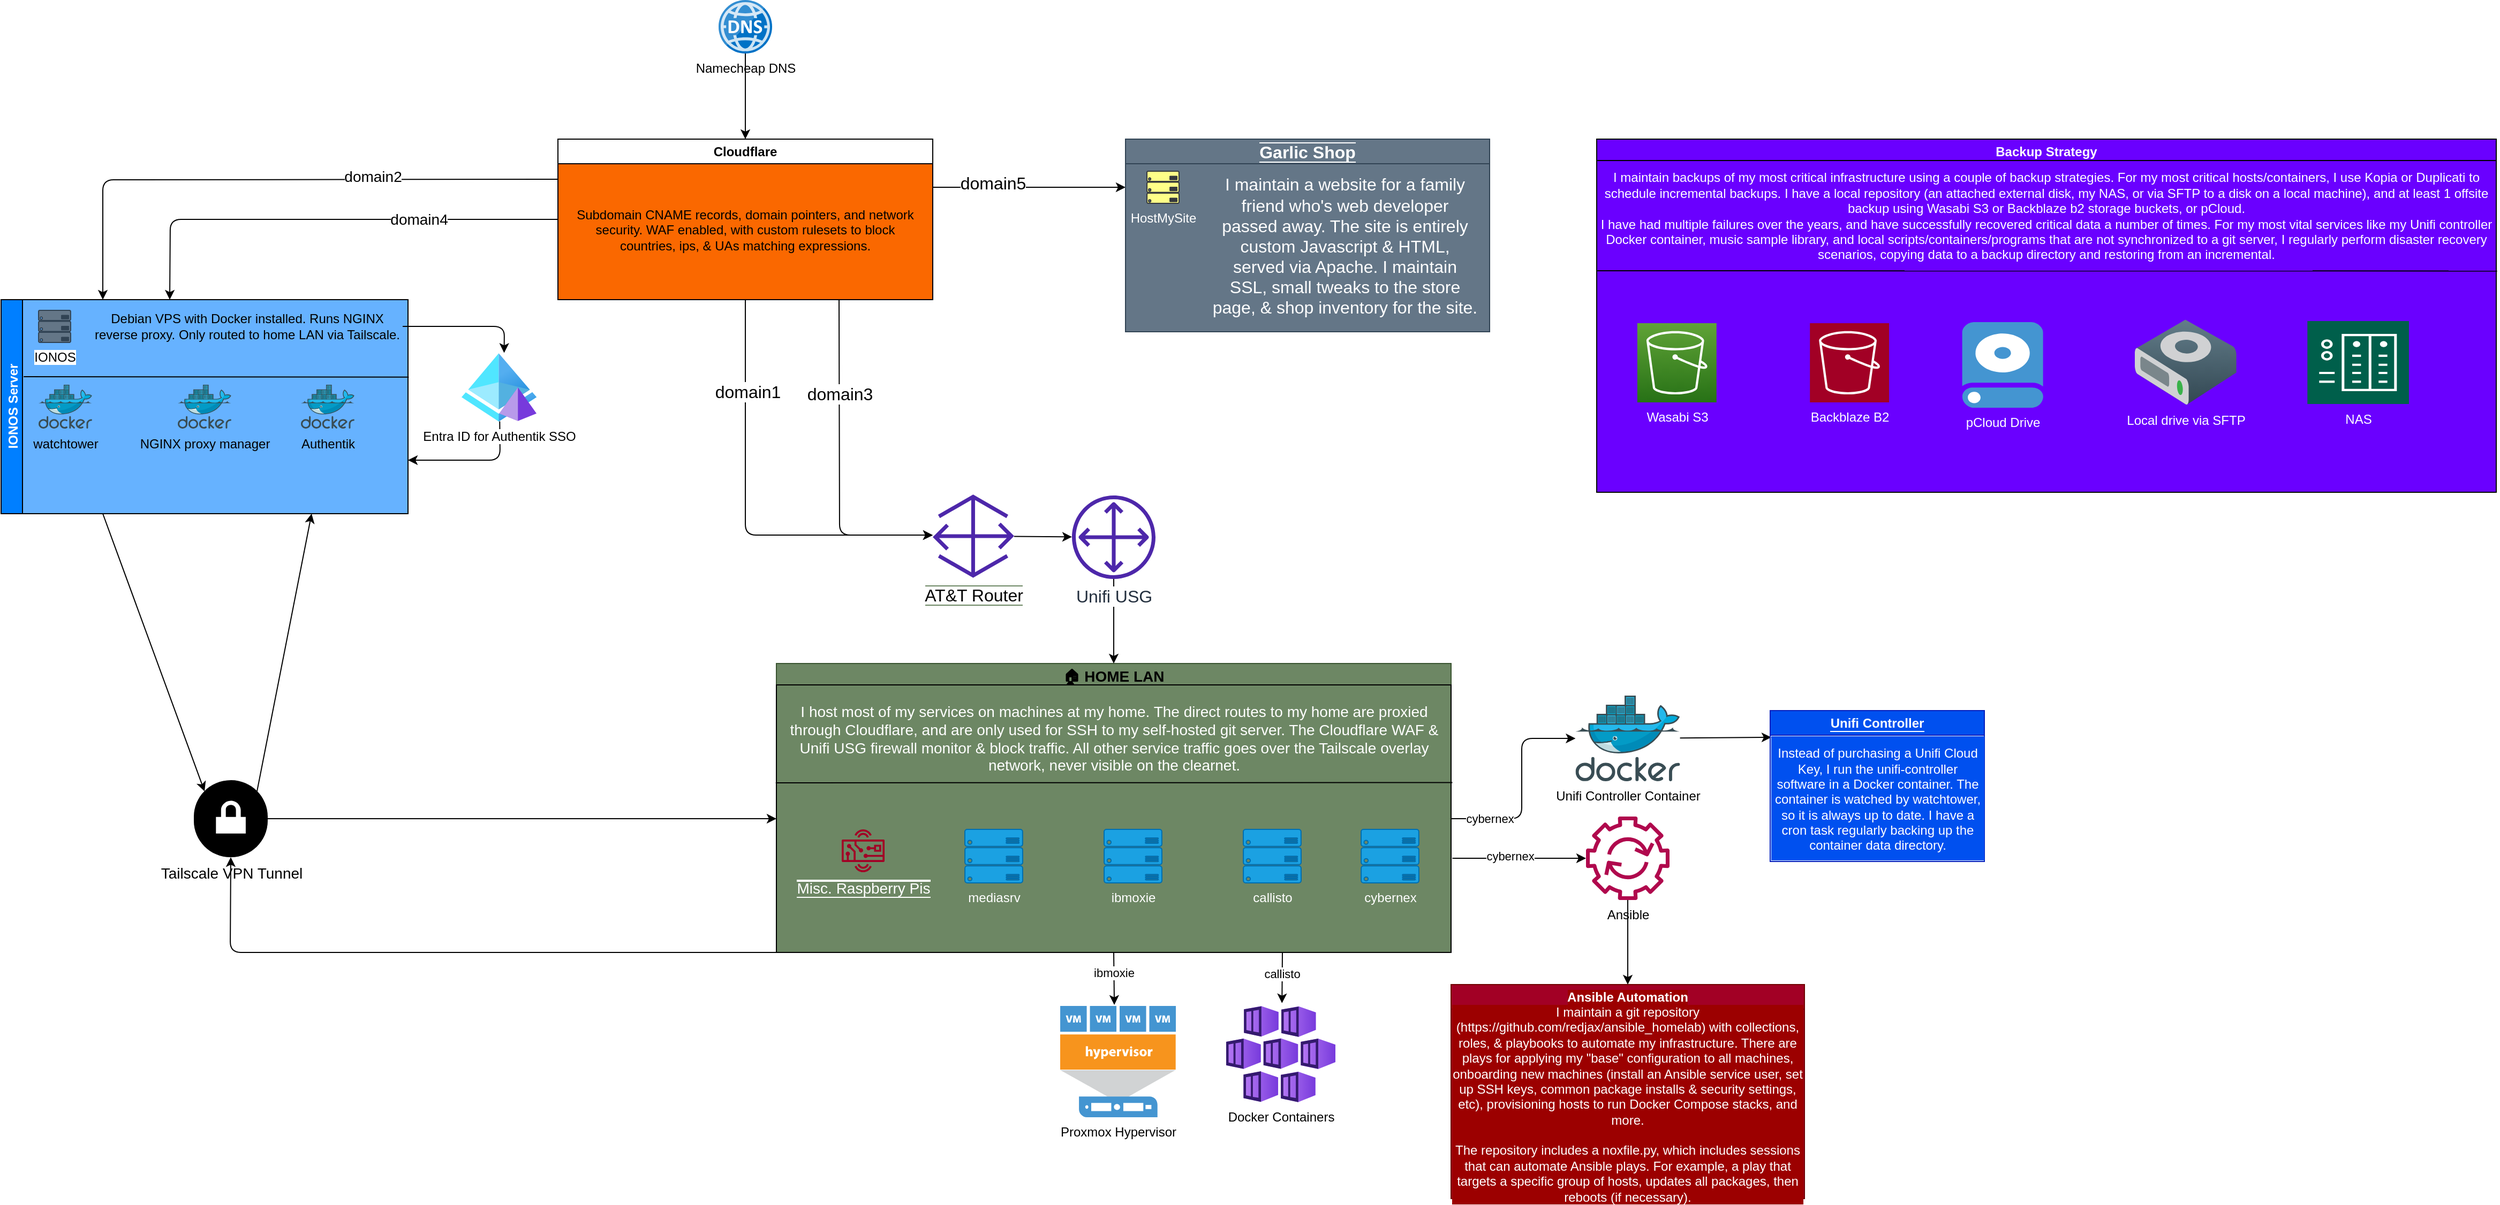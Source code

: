 <mxfile>
    <diagram name="Page-1" id="qrALxvsxDObh7wOZHiiR">
        <mxGraphModel dx="1981" dy="866" grid="1" gridSize="10" guides="1" tooltips="1" connect="1" arrows="1" fold="1" page="1" pageScale="1" pageWidth="850" pageHeight="1100" background="#FFFFFF" math="0" shadow="0">
            <root>
                <mxCell id="0"/>
                <mxCell id="1" parent="0"/>
                <mxCell id="63" value="&lt;font style=&quot;background-color: rgb(255, 255, 255);&quot; color=&quot;#000000&quot;&gt;Namecheap DNS&lt;/font&gt;" style="image;sketch=0;aspect=fixed;html=1;points=[];align=center;fontSize=12;image=img/lib/mscae/DNS.svg;" parent="1" vertex="1">
                    <mxGeometry x="400" y="10" width="50" height="50" as="geometry"/>
                </mxCell>
                <mxCell id="qu0P8Vnk07hLF424o6CE-2" value="cloudflare" parent="0"/>
                <mxCell id="55" value="" style="rounded=0;whiteSpace=wrap;html=1;labelBackgroundColor=none;fontColor=#000000;fillColor=#fa6800;strokeColor=#C73500;" parent="qu0P8Vnk07hLF424o6CE-2" vertex="1">
                    <mxGeometry x="250" y="140" width="350" height="150" as="geometry"/>
                </mxCell>
                <mxCell id="56" style="edgeStyle=none;html=1;exitX=0;exitY=0.25;exitDx=0;exitDy=0;entryX=0.25;entryY=0;entryDx=0;entryDy=0;strokeColor=#000000;fontColor=#000000;" parent="qu0P8Vnk07hLF424o6CE-2" source="61" edge="1">
                    <mxGeometry relative="1" as="geometry">
                        <mxPoint x="-175" y="290" as="targetPoint"/>
                        <Array as="points">
                            <mxPoint x="-175" y="178"/>
                        </Array>
                    </mxGeometry>
                </mxCell>
                <mxCell id="57" value="&lt;font style=&quot;font-size: 14px; background-color: rgb(255, 255, 255);&quot;&gt;domain2&lt;/font&gt;" style="edgeLabel;html=1;align=center;verticalAlign=middle;resizable=0;points=[];fontColor=#000000;" parent="56" vertex="1" connectable="0">
                    <mxGeometry x="-0.356" y="-3" relative="1" as="geometry">
                        <mxPoint as="offset"/>
                    </mxGeometry>
                </mxCell>
                <mxCell id="58" style="edgeStyle=none;html=1;exitX=0;exitY=0.5;exitDx=0;exitDy=0;entryX=0.25;entryY=0;entryDx=0;entryDy=0;strokeColor=#000000;fontSize=14;fontColor=#000000;" parent="qu0P8Vnk07hLF424o6CE-2" source="61" edge="1">
                    <mxGeometry relative="1" as="geometry">
                        <mxPoint x="-112.5" y="290" as="targetPoint"/>
                        <Array as="points">
                            <mxPoint x="-112" y="215"/>
                        </Array>
                    </mxGeometry>
                </mxCell>
                <mxCell id="59" value="&lt;span style=&quot;background-color: rgb(255, 255, 255);&quot;&gt;domain4&lt;/span&gt;" style="edgeLabel;html=1;align=center;verticalAlign=middle;resizable=0;points=[];fontSize=14;fontColor=#000000;" parent="58" vertex="1" connectable="0">
                    <mxGeometry x="-0.406" relative="1" as="geometry">
                        <mxPoint as="offset"/>
                    </mxGeometry>
                </mxCell>
                <mxCell id="60" style="edgeStyle=none;html=1;entryX=0.5;entryY=0;entryDx=0;entryDy=0;strokeColor=#000000;" parent="qu0P8Vnk07hLF424o6CE-2" target="61" edge="1">
                    <mxGeometry relative="1" as="geometry">
                        <mxPoint x="425" y="60" as="sourcePoint"/>
                    </mxGeometry>
                </mxCell>
                <mxCell id="61" value="Cloudflare" style="swimlane;whiteSpace=wrap;html=1;" parent="qu0P8Vnk07hLF424o6CE-2" vertex="1">
                    <mxGeometry x="250" y="140" width="350" height="150" as="geometry"/>
                </mxCell>
                <mxCell id="62" value="&lt;span style=&quot;&quot;&gt;&lt;font color=&quot;#000000&quot;&gt;Subdomain CNAME records, domain pointers, and network security. WAF enabled, with custom rulesets to block countries, ips, &amp;amp; UAs matching expressions.&lt;/font&gt;&lt;/span&gt;" style="text;html=1;align=center;verticalAlign=middle;whiteSpace=wrap;rounded=0;" parent="61" vertex="1">
                    <mxGeometry x="10" y="30" width="330" height="110" as="geometry"/>
                </mxCell>
                <mxCell id="78" style="edgeStyle=none;html=1;entryX=0;entryY=0.25;entryDx=0;entryDy=0;strokeColor=#000000;fontSize=16;fontColor=#FFFFFF;" parent="qu0P8Vnk07hLF424o6CE-2" edge="1">
                    <mxGeometry relative="1" as="geometry">
                        <mxPoint x="600" y="185" as="sourcePoint"/>
                        <mxPoint x="780" y="185" as="targetPoint"/>
                    </mxGeometry>
                </mxCell>
                <mxCell id="79" value="&lt;font style=&quot;background-color: rgb(255, 255, 255);&quot; color=&quot;#000000&quot;&gt;domain5&lt;/font&gt;" style="edgeLabel;html=1;align=center;verticalAlign=middle;resizable=0;points=[];fontSize=16;fontColor=#FFFFFF;" parent="78" vertex="1" connectable="0">
                    <mxGeometry x="-0.378" y="4" relative="1" as="geometry">
                        <mxPoint as="offset"/>
                    </mxGeometry>
                </mxCell>
                <mxCell id="70" value="garlicshop" parent="0"/>
                <mxCell id="71" value="" style="group" parent="70" vertex="1" connectable="0">
                    <mxGeometry x="780" y="140" width="340" height="180" as="geometry"/>
                </mxCell>
                <mxCell id="72" value="" style="rounded=0;whiteSpace=wrap;html=1;labelBackgroundColor=#647687;fontSize=16;fontColor=#FFFFFF;fillColor=#647687;" parent="71" vertex="1">
                    <mxGeometry y="20" width="340" height="160" as="geometry"/>
                </mxCell>
                <mxCell id="73" value="&lt;font color=&quot;#ffffff&quot; style=&quot;background-color: rgb(100, 118, 135);&quot;&gt;HostMySite&lt;/font&gt;" style="verticalLabelPosition=bottom;html=1;verticalAlign=top;align=center;shape=mxgraph.azure.server_rack;labelBackgroundColor=#FFFFFF;fillColor=#ffff88;strokeColor=#36393d;" parent="71" vertex="1">
                    <mxGeometry x="20" y="30" width="30" height="30" as="geometry"/>
                </mxCell>
                <mxCell id="74" value="&lt;span style=&quot;background-color: rgb(100, 118, 135);&quot;&gt;Garlic Shop&lt;br&gt;&lt;/span&gt;" style="swimlane;whiteSpace=wrap;html=1;rounded=0;labelBackgroundColor=#FFFFFF;fontSize=16;fontColor=#ffffff;fillColor=#647687;strokeColor=#314354;" parent="71" vertex="1">
                    <mxGeometry width="340" height="180" as="geometry"/>
                </mxCell>
                <mxCell id="75" value="I maintain a website for a family friend who's web developer passed away. The site is entirely custom Javascript &amp;amp; HTML, served via Apache. I maintain SSL, small tweaks to the store page, &amp;amp; shop inventory for the site." style="text;html=1;strokeColor=none;fillColor=none;align=center;verticalAlign=middle;whiteSpace=wrap;rounded=0;labelBackgroundColor=#647687;fontSize=16;fontColor=#FFFFFF;" parent="74" vertex="1">
                    <mxGeometry x="80" y="20" width="250" height="160" as="geometry"/>
                </mxCell>
                <mxCell id="80" value="cloud" parent="0"/>
                <mxCell id="81" value="&lt;font color=&quot;#ffffff&quot;&gt;IONOS Server&lt;/font&gt;" style="swimlane;horizontal=0;whiteSpace=wrap;html=1;labelBackgroundColor=none;fillColor=#007FFF;" parent="80" vertex="1">
                    <mxGeometry x="-270" y="290" width="380" height="200" as="geometry"/>
                </mxCell>
                <mxCell id="82" value="" style="rounded=0;whiteSpace=wrap;html=1;labelBackgroundColor=none;fontColor=#FFFFFF;fillColor=#66B2FF;" parent="81" vertex="1">
                    <mxGeometry x="20" width="360" height="200" as="geometry"/>
                </mxCell>
                <mxCell id="83" value="Debian VPS with Docker installed. Runs NGINX reverse proxy. Only routed to home LAN via Tailscale." style="text;html=1;strokeColor=none;fillColor=none;align=center;verticalAlign=middle;whiteSpace=wrap;rounded=0;labelBackgroundColor=none;fontColor=#000000;" parent="81" vertex="1">
                    <mxGeometry x="85" width="290" height="50" as="geometry"/>
                </mxCell>
                <mxCell id="84" value="&lt;font color=&quot;#000000&quot;&gt;IONOS&lt;/font&gt;" style="verticalLabelPosition=bottom;html=1;verticalAlign=top;align=center;shape=mxgraph.azure.server_rack;labelBackgroundColor=#FFFFFF;fillColor=#647687;fontColor=#ffffff;strokeColor=#314354;" parent="81" vertex="1">
                    <mxGeometry x="35" y="10" width="30" height="30" as="geometry"/>
                </mxCell>
                <mxCell id="85" value="" style="endArrow=none;html=1;strokeColor=#000000;fontColor=#000000;exitX=0.003;exitY=0.36;exitDx=0;exitDy=0;exitPerimeter=0;entryX=1.002;entryY=0.362;entryDx=0;entryDy=0;entryPerimeter=0;" parent="81" source="82" target="82" edge="1">
                    <mxGeometry width="50" height="50" relative="1" as="geometry">
                        <mxPoint x="430" y="40" as="sourcePoint"/>
                        <mxPoint x="330" y="70" as="targetPoint"/>
                    </mxGeometry>
                </mxCell>
                <mxCell id="86" value="watchtower" style="sketch=0;aspect=fixed;html=1;points=[];align=center;image;fontSize=12;image=img/lib/mscae/Docker.svg;rounded=0;labelBackgroundColor=none;fontColor=#000000;fillColor=#66B2FF;" parent="81" vertex="1">
                    <mxGeometry x="35" y="79.5" width="50" height="41" as="geometry"/>
                </mxCell>
                <mxCell id="87" value="NGINX proxy manager" style="sketch=0;aspect=fixed;html=1;points=[];align=center;image;fontSize=12;image=img/lib/mscae/Docker.svg;rounded=0;labelBackgroundColor=none;fontColor=#000000;fillColor=#66B2FF;" parent="81" vertex="1">
                    <mxGeometry x="165" y="79.5" width="50" height="41" as="geometry"/>
                </mxCell>
                <mxCell id="88" value="Authentik" style="sketch=0;aspect=fixed;html=1;points=[];align=center;image;fontSize=12;image=img/lib/mscae/Docker.svg;rounded=0;labelBackgroundColor=none;fontColor=#000000;fillColor=#66B2FF;" parent="81" vertex="1">
                    <mxGeometry x="280" y="79.5" width="50" height="41" as="geometry"/>
                </mxCell>
                <mxCell id="117" style="edgeStyle=none;html=1;entryX=1;entryY=0.75;entryDx=0;entryDy=0;strokeColor=#000000;fontSize=14;fontColor=#000000;exitX=0.509;exitY=0.996;exitDx=0;exitDy=0;exitPerimeter=0;" parent="80" source="118" edge="1">
                    <mxGeometry relative="1" as="geometry">
                        <mxPoint x="110" y="440" as="targetPoint"/>
                        <Array as="points">
                            <mxPoint x="196" y="440"/>
                        </Array>
                    </mxGeometry>
                </mxCell>
                <mxCell id="118" value="Entra ID for Authentik SSO" style="aspect=fixed;html=1;points=[];align=center;image;fontSize=12;image=img/lib/azure2/identity/Azure_AD_Domain_Services.svg;rounded=0;labelBackgroundColor=#FFFFFF;fontColor=#000000;fillColor=#6D8764;" parent="80" vertex="1">
                    <mxGeometry x="160" y="340" width="70" height="64" as="geometry"/>
                </mxCell>
                <mxCell id="119" style="edgeStyle=none;html=1;exitX=1;exitY=0.5;exitDx=0;exitDy=0;entryX=0.568;entryY=-0.004;entryDx=0;entryDy=0;entryPerimeter=0;strokeColor=#000000;fontSize=14;fontColor=#000000;" parent="80" target="118" edge="1">
                    <mxGeometry relative="1" as="geometry">
                        <mxPoint x="105" y="315" as="sourcePoint"/>
                        <Array as="points">
                            <mxPoint x="200" y="315"/>
                        </Array>
                    </mxGeometry>
                </mxCell>
                <mxCell id="89" value="LAN" parent="0"/>
                <mxCell id="130" style="edgeStyle=none;html=1;exitX=0.75;exitY=1;exitDx=0;exitDy=0;entryX=0.511;entryY=-0.029;entryDx=0;entryDy=0;entryPerimeter=0;strokeColor=#000000;fontColor=#000000;" edge="1" parent="89" source="90" target="129">
                    <mxGeometry relative="1" as="geometry"/>
                </mxCell>
                <mxCell id="131" value="&lt;span style=&quot;background-color: rgb(255, 255, 255);&quot;&gt;callisto&lt;/span&gt;" style="edgeLabel;html=1;align=center;verticalAlign=middle;resizable=0;points=[];fontColor=#000000;" vertex="1" connectable="0" parent="130">
                    <mxGeometry x="-0.534" y="-2" relative="1" as="geometry">
                        <mxPoint x="1" y="9" as="offset"/>
                    </mxGeometry>
                </mxCell>
                <mxCell id="90" value="&lt;font style=&quot;background-color: rgb(109, 135, 100);&quot; color=&quot;#000000&quot;&gt;🏠 HOME LAN&lt;/font&gt;" style="swimlane;whiteSpace=wrap;html=1;rounded=0;labelBackgroundColor=#FFFFFF;fontSize=14;fontColor=#ffffff;fillColor=#6D8764;strokeColor=#3A5431;startSize=23;" parent="89" vertex="1">
                    <mxGeometry x="454" y="630" width="630" height="270" as="geometry"/>
                </mxCell>
                <mxCell id="91" value="" style="rounded=0;whiteSpace=wrap;html=1;labelBackgroundColor=#6D8764;fontSize=14;fontColor=#000000;fillColor=#6D8764;" parent="90" vertex="1">
                    <mxGeometry y="20" width="630" height="250" as="geometry"/>
                </mxCell>
                <mxCell id="92" value="&lt;span style=&quot;background-color: rgb(109, 135, 100);&quot;&gt;&lt;font style=&quot;font-size: 14px;&quot;&gt;Misc. Raspberry Pis&lt;/font&gt;&lt;/span&gt;" style="sketch=0;outlineConnect=0;fillColor=#a20025;strokeColor=#6F0000;dashed=0;verticalLabelPosition=bottom;verticalAlign=top;align=center;html=1;fontSize=12;fontStyle=0;aspect=fixed;pointerEvents=1;shape=mxgraph.aws4.hardware_board;rounded=0;labelBackgroundColor=#FFFFFF;fontColor=#ffffff;" parent="90" vertex="1">
                    <mxGeometry x="61" y="155" width="40" height="40" as="geometry"/>
                </mxCell>
                <mxCell id="93" value="I host most of my services on machines at my home. The direct routes to my home are proxied through Cloudflare, and are only used for SSH to my self-hosted git server. The Cloudflare WAF &amp;amp; Unifi USG firewall monitor &amp;amp; block traffic. All other service traffic goes over the Tailscale overlay network, never visible on the clearnet." style="text;html=1;strokeColor=none;fillColor=none;align=center;verticalAlign=middle;whiteSpace=wrap;rounded=0;labelBackgroundColor=#6D8764;fontSize=14;fontColor=#FFFFFF;" parent="90" vertex="1">
                    <mxGeometry x="11" y="30" width="609" height="80" as="geometry"/>
                </mxCell>
                <mxCell id="94" value="" style="endArrow=none;html=1;strokeColor=#000000;fontSize=14;fontColor=#FFFFFF;exitX=-0.001;exitY=0.366;exitDx=0;exitDy=0;entryX=1.002;entryY=0.365;entryDx=0;entryDy=0;exitPerimeter=0;entryPerimeter=0;" parent="90" source="91" target="91" edge="1">
                    <mxGeometry width="50" height="50" relative="1" as="geometry">
                        <mxPoint x="141" y="40" as="sourcePoint"/>
                        <mxPoint x="499" y="123" as="targetPoint"/>
                    </mxGeometry>
                </mxCell>
                <mxCell id="95" value="&lt;font style=&quot;background-color: rgb(109, 135, 100);&quot;&gt;mediasrv&lt;/font&gt;" style="verticalLabelPosition=bottom;html=1;verticalAlign=top;align=center;shape=mxgraph.azure.server_rack;labelBackgroundColor=#FFFFFF;fillColor=#1ba1e2;fontColor=#ffffff;strokeColor=#006EAF;" parent="90" vertex="1">
                    <mxGeometry x="176" y="155" width="54" height="50" as="geometry"/>
                </mxCell>
                <mxCell id="96" value="&lt;font style=&quot;background-color: rgb(109, 135, 100);&quot;&gt;ibmoxie&lt;/font&gt;" style="verticalLabelPosition=bottom;html=1;verticalAlign=top;align=center;shape=mxgraph.azure.server_rack;labelBackgroundColor=#FFFFFF;fillColor=#1ba1e2;fontColor=#ffffff;strokeColor=#006EAF;" parent="90" vertex="1">
                    <mxGeometry x="306" y="155" width="54" height="50" as="geometry"/>
                </mxCell>
                <mxCell id="97" value="&lt;font style=&quot;background-color: rgb(109, 135, 100);&quot;&gt;callisto&lt;/font&gt;" style="verticalLabelPosition=bottom;html=1;verticalAlign=top;align=center;shape=mxgraph.azure.server_rack;labelBackgroundColor=#FFFFFF;fillColor=#1ba1e2;fontColor=#ffffff;strokeColor=#006EAF;" parent="90" vertex="1">
                    <mxGeometry x="436" y="155" width="54" height="50" as="geometry"/>
                </mxCell>
                <mxCell id="98" value="&lt;font style=&quot;background-color: rgb(109, 135, 100);&quot;&gt;cybernex&lt;/font&gt;" style="verticalLabelPosition=bottom;html=1;verticalAlign=top;align=center;shape=mxgraph.azure.server_rack;labelBackgroundColor=#FFFFFF;fillColor=#1ba1e2;fontColor=#ffffff;strokeColor=#006EAF;" parent="90" vertex="1">
                    <mxGeometry x="546" y="155" width="54" height="50" as="geometry"/>
                </mxCell>
                <mxCell id="99" style="edgeStyle=none;html=1;strokeColor=#000000;fontSize=16;fontColor=#000000;" parent="89" source="100" target="102" edge="1">
                    <mxGeometry relative="1" as="geometry"/>
                </mxCell>
                <mxCell id="100" value="&lt;font style=&quot;background-color: rgb(255, 255, 255); font-size: 16px;&quot; color=&quot;#000000&quot;&gt;AT&amp;amp;T Router&lt;/font&gt;" style="sketch=0;outlineConnect=0;fontColor=#232F3E;gradientColor=none;fillColor=#4D27AA;strokeColor=none;dashed=0;verticalLabelPosition=bottom;verticalAlign=top;align=center;html=1;fontSize=12;fontStyle=0;aspect=fixed;pointerEvents=1;shape=mxgraph.aws4.gateway;rounded=0;labelBackgroundColor=#6D8764;" parent="89" vertex="1">
                    <mxGeometry x="600" y="472" width="76" height="78" as="geometry"/>
                </mxCell>
                <mxCell id="101" style="edgeStyle=none;html=1;entryX=0.5;entryY=0;entryDx=0;entryDy=0;strokeColor=#000000;fontSize=16;fontColor=#000000;" parent="89" source="102" target="90" edge="1">
                    <mxGeometry relative="1" as="geometry"/>
                </mxCell>
                <mxCell id="102" value="&lt;font style=&quot;font-size: 16px;&quot;&gt;Unifi USG&lt;/font&gt;" style="sketch=0;outlineConnect=0;fontColor=#232F3E;gradientColor=none;fillColor=#4D27AA;strokeColor=none;dashed=0;verticalLabelPosition=bottom;verticalAlign=top;align=center;html=1;fontSize=12;fontStyle=0;aspect=fixed;pointerEvents=1;shape=mxgraph.aws4.customer_gateway;rounded=0;labelBackgroundColor=#FFFFFF;" parent="89" vertex="1">
                    <mxGeometry x="730" y="473" width="78" height="78" as="geometry"/>
                </mxCell>
                <mxCell id="126" value="&lt;font style=&quot;background-color: rgb(255, 255, 255);&quot; color=&quot;#000000&quot;&gt;Proxmox Hypervisor&lt;/font&gt;" style="pointerEvents=1;shadow=0;dashed=0;html=1;strokeColor=none;fillColor=#4495D1;labelPosition=center;verticalLabelPosition=bottom;verticalAlign=top;align=center;outlineConnect=0;shape=mxgraph.veeam.virtual_host;" vertex="1" parent="89">
                    <mxGeometry x="719" y="950" width="108" height="104" as="geometry"/>
                </mxCell>
                <mxCell id="127" style="edgeStyle=none;html=1;exitX=0.5;exitY=1;exitDx=0;exitDy=0;entryX=0.468;entryY=-0.01;entryDx=0;entryDy=0;entryPerimeter=0;fontColor=#000000;strokeColor=#000000;" edge="1" parent="89" target="126">
                    <mxGeometry relative="1" as="geometry">
                        <mxPoint x="769" y="900.0" as="sourcePoint"/>
                    </mxGeometry>
                </mxCell>
                <mxCell id="128" value="&lt;span style=&quot;background-color: rgb(255, 255, 255);&quot;&gt;ibmoxie&lt;/span&gt;" style="edgeLabel;html=1;align=center;verticalAlign=middle;resizable=0;points=[];fontColor=#000000;" vertex="1" connectable="0" parent="127">
                    <mxGeometry x="-0.244" relative="1" as="geometry">
                        <mxPoint as="offset"/>
                    </mxGeometry>
                </mxCell>
                <mxCell id="129" value="Docker Containers" style="aspect=fixed;html=1;points=[];align=center;image;fontSize=12;image=img/lib/azure2/compute/Container_Services_Deprecated.svg;labelBackgroundColor=#FFFFFF;fontColor=#000000;" vertex="1" parent="89">
                    <mxGeometry x="874" y="950" width="102" height="90" as="geometry"/>
                </mxCell>
                <mxCell id="139" style="edgeStyle=none;html=1;exitX=0.5;exitY=1;exitDx=0;exitDy=0;strokeColor=#000000;fontSize=16;fontColor=#000000;" edge="1" parent="89">
                    <mxGeometry relative="1" as="geometry">
                        <mxPoint x="425" y="290" as="sourcePoint"/>
                        <mxPoint x="600" y="510.208" as="targetPoint"/>
                        <Array as="points">
                            <mxPoint x="425" y="510"/>
                            <mxPoint x="590" y="510"/>
                        </Array>
                    </mxGeometry>
                </mxCell>
                <mxCell id="140" value="&lt;span style=&quot;background-color: rgb(255, 255, 255);&quot;&gt;domain1&lt;/span&gt;" style="edgeLabel;html=1;align=center;verticalAlign=middle;resizable=0;points=[];fontSize=16;fontColor=#000000;" vertex="1" connectable="0" parent="139">
                    <mxGeometry x="-0.564" y="2" relative="1" as="geometry">
                        <mxPoint as="offset"/>
                    </mxGeometry>
                </mxCell>
                <mxCell id="141" style="edgeStyle=none;html=1;exitX=0.75;exitY=1;exitDx=0;exitDy=0;strokeColor=#000000;fontSize=16;fontColor=#000000;" edge="1" parent="89">
                    <mxGeometry relative="1" as="geometry">
                        <mxPoint x="512.5" y="290" as="sourcePoint"/>
                        <mxPoint x="600" y="510" as="targetPoint"/>
                        <Array as="points">
                            <mxPoint x="513" y="510"/>
                        </Array>
                    </mxGeometry>
                </mxCell>
                <mxCell id="142" value="&lt;span style=&quot;background-color: rgb(255, 255, 255);&quot;&gt;domain3&lt;/span&gt;" style="edgeLabel;html=1;align=center;verticalAlign=middle;resizable=0;points=[];fontSize=16;fontColor=#000000;" vertex="1" connectable="0" parent="141">
                    <mxGeometry x="-0.43" relative="1" as="geometry">
                        <mxPoint as="offset"/>
                    </mxGeometry>
                </mxCell>
                <mxCell id="159" style="edgeStyle=none;html=1;strokeColor=#000000;fontColor=#000000;exitX=1.002;exitY=0.648;exitDx=0;exitDy=0;exitPerimeter=0;" edge="1" parent="89" target="161">
                    <mxGeometry relative="1" as="geometry">
                        <mxPoint x="1085.26" y="812" as="sourcePoint"/>
                        <mxPoint x="1169" y="812" as="targetPoint"/>
                    </mxGeometry>
                </mxCell>
                <mxCell id="160" value="&lt;span style=&quot;background-color: rgb(255, 255, 255);&quot;&gt;cybernex&lt;/span&gt;" style="edgeLabel;html=1;align=center;verticalAlign=middle;resizable=0;points=[];fontColor=#000000;" vertex="1" connectable="0" parent="159">
                    <mxGeometry x="-0.149" y="2" relative="1" as="geometry">
                        <mxPoint as="offset"/>
                    </mxGeometry>
                </mxCell>
                <mxCell id="161" value="&lt;font style=&quot;background-color: rgb(255, 255, 255);&quot; color=&quot;#000000&quot;&gt;Ansible&lt;/font&gt;" style="sketch=0;outlineConnect=0;fontColor=#232F3E;gradientColor=none;fillColor=#B0084D;strokeColor=none;dashed=0;verticalLabelPosition=bottom;verticalAlign=top;align=center;html=1;fontSize=12;fontStyle=0;aspect=fixed;pointerEvents=1;shape=mxgraph.aws4.automation;labelBackgroundColor=#9C0000;" vertex="1" parent="89">
                    <mxGeometry x="1210" y="773" width="78" height="78" as="geometry"/>
                </mxCell>
                <mxCell id="162" value="Unifi Controller Container" style="sketch=0;aspect=fixed;html=1;points=[];align=center;image;fontSize=12;image=img/lib/mscae/Docker.svg;labelBackgroundColor=#FFFFFF;fontColor=#000000;" vertex="1" parent="89">
                    <mxGeometry x="1200.22" y="660" width="97.56" height="80" as="geometry"/>
                </mxCell>
                <mxCell id="163" style="edgeStyle=none;html=1;strokeColor=#000000;fontColor=#000000;exitX=1;exitY=0.5;exitDx=0;exitDy=0;" edge="1" parent="89" target="162">
                    <mxGeometry relative="1" as="geometry">
                        <mxPoint x="1084" y="775" as="sourcePoint"/>
                        <Array as="points">
                            <mxPoint x="1150" y="775"/>
                            <mxPoint x="1150" y="700"/>
                        </Array>
                    </mxGeometry>
                </mxCell>
                <mxCell id="164" value="&lt;span style=&quot;background-color: rgb(255, 255, 255);&quot;&gt;cybernex&lt;/span&gt;" style="edgeLabel;html=1;align=center;verticalAlign=middle;resizable=0;points=[];fontColor=#000000;" vertex="1" connectable="0" parent="163">
                    <mxGeometry x="-0.804" relative="1" as="geometry">
                        <mxPoint x="17" as="offset"/>
                    </mxGeometry>
                </mxCell>
                <mxCell id="108" value="tailscale net" parent="0"/>
                <mxCell id="112" style="edgeStyle=none;html=1;exitX=0.855;exitY=0.145;exitDx=0;exitDy=0;exitPerimeter=0;entryX=0.75;entryY=1;entryDx=0;entryDy=0;strokeColor=#000000;fontSize=14;fontColor=#000000;" parent="108" source="111" target="82" edge="1">
                    <mxGeometry relative="1" as="geometry"/>
                </mxCell>
                <mxCell id="111" value="&lt;font style=&quot;background-color: rgb(255, 255, 255);&quot; color=&quot;#000000&quot;&gt;Tailscale VPN Tunnel&lt;/font&gt;" style="outlineConnect=0;dashed=0;verticalLabelPosition=bottom;verticalAlign=top;align=center;html=1;shape=mxgraph.aws3.vpn_gateway;rounded=0;labelBackgroundColor=#FFFFFF;fontSize=14;fillColor=#000000;" parent="108" vertex="1">
                    <mxGeometry x="-90" y="739" width="69" height="72" as="geometry"/>
                </mxCell>
                <mxCell id="113" style="edgeStyle=none;html=1;exitX=0.25;exitY=1;exitDx=0;exitDy=0;entryX=0.145;entryY=0.145;entryDx=0;entryDy=0;entryPerimeter=0;strokeColor=#000000;fontSize=14;fontColor=#000000;" parent="108" source="81" target="111" edge="1">
                    <mxGeometry relative="1" as="geometry"/>
                </mxCell>
                <mxCell id="137" style="edgeStyle=none;html=1;exitX=0;exitY=1;exitDx=0;exitDy=0;entryX=0.5;entryY=1;entryDx=0;entryDy=0;entryPerimeter=0;strokeColor=#000000;fontSize=14;fontColor=#000000;" edge="1" parent="108">
                    <mxGeometry relative="1" as="geometry">
                        <mxPoint x="454" y="900" as="sourcePoint"/>
                        <Array as="points">
                            <mxPoint x="-56" y="900"/>
                        </Array>
                        <mxPoint x="-55.5" y="811.0" as="targetPoint"/>
                    </mxGeometry>
                </mxCell>
                <mxCell id="138" style="edgeStyle=none;html=1;exitX=1;exitY=0.5;exitDx=0;exitDy=0;exitPerimeter=0;entryX=0;entryY=0.5;entryDx=0;entryDy=0;strokeColor=#000000;fontSize=14;fontColor=#000000;" edge="1" parent="108">
                    <mxGeometry relative="1" as="geometry">
                        <mxPoint x="454" y="775" as="targetPoint"/>
                        <mxPoint x="-21" y="775" as="sourcePoint"/>
                    </mxGeometry>
                </mxCell>
                <mxCell id="120" value="homelab descriptors" parent="0"/>
                <mxCell id="151" value="&lt;font style=&quot;background-color: rgb(156, 0, 0);&quot;&gt;Ansible Automation&lt;/font&gt;" style="swimlane;whiteSpace=wrap;html=1;labelBackgroundColor=#FFFFFF;fontColor=#ffffff;fillColor=#a20025;strokeColor=#6F0000;" vertex="1" parent="120">
                    <mxGeometry x="1084" y="930" width="330" height="200" as="geometry"/>
                </mxCell>
                <mxCell id="152" value="" style="rounded=0;whiteSpace=wrap;html=1;labelBackgroundColor=#9C0000;fontColor=#ffffff;strokeColor=#6F0000;fillColor=#a20025;" vertex="1" parent="151">
                    <mxGeometry y="23" width="330" height="177" as="geometry"/>
                </mxCell>
                <mxCell id="153" value="I maintain a git repository (https://github.com/redjax/ansible_homelab) with collections, roles, &amp;amp; playbooks to automate my infrastructure. There are plays for applying my &quot;base&quot; configuration to all machines, onboarding new machines (install an Ansible service user, set up SSH keys, common package installs &amp;amp; security settings, etc), provisioning hosts to run Docker Compose stacks, and more.&lt;br&gt;&lt;br&gt;The repository includes a noxfile.py, which includes sessions that can automate Ansible plays. For example, a play that targets a specific group of hosts, updates all packages, then reboots (if necessary)." style="text;html=1;strokeColor=none;fillColor=none;align=center;verticalAlign=middle;whiteSpace=wrap;rounded=0;labelBackgroundColor=#9C0000;fontColor=#FFFFFF;" vertex="1" parent="151">
                    <mxGeometry y="23" width="330" height="177" as="geometry"/>
                </mxCell>
                <mxCell id="154" style="edgeStyle=none;html=1;entryX=0.5;entryY=0;entryDx=0;entryDy=0;strokeColor=#000000;fontColor=#000000;" edge="1" parent="120" target="151">
                    <mxGeometry relative="1" as="geometry">
                        <mxPoint x="1249" y="851" as="sourcePoint"/>
                    </mxGeometry>
                </mxCell>
                <mxCell id="171" style="edgeStyle=none;html=1;entryX=0;entryY=0;entryDx=0;entryDy=0;strokeColor=#000000;fontColor=#FFFFFF;" edge="1" parent="120" target="174">
                    <mxGeometry relative="1" as="geometry">
                        <mxPoint x="1297.78" y="699.636" as="sourcePoint"/>
                    </mxGeometry>
                </mxCell>
                <mxCell id="172" value="&lt;span style=&quot;background-color: rgb(0, 80, 239);&quot;&gt;Unifi Controller&lt;/span&gt;" style="swimlane;whiteSpace=wrap;html=1;labelBackgroundColor=#FFFFFF;fontColor=#ffffff;fillColor=#0050EF;strokeColor=#001DBC;" vertex="1" parent="120">
                    <mxGeometry x="1382" y="674" width="200" height="141" as="geometry"/>
                </mxCell>
                <mxCell id="173" value="" style="rounded=0;whiteSpace=wrap;html=1;labelBackgroundColor=#0050EF;fontColor=#000000;fillColor=#0050EF;strokeColor=none;" vertex="1" parent="172">
                    <mxGeometry x="1" y="24" width="199" height="116" as="geometry"/>
                </mxCell>
                <mxCell id="174" value="&lt;font style=&quot;background-color: rgb(0, 80, 239);&quot; color=&quot;#ffffff&quot;&gt;Instead of purchasing a Unifi Cloud Key, I run the unifi-controller software in a Docker container. The container is watched by watchtower, so it is always up to date. I have a cron task regularly backing up the container data directory.&lt;/font&gt;" style="text;html=1;strokeColor=none;fillColor=none;align=center;verticalAlign=middle;whiteSpace=wrap;rounded=0;labelBackgroundColor=#0050EF;fontColor=#000000;" vertex="1" parent="172">
                    <mxGeometry x="1" y="25" width="199" height="115" as="geometry"/>
                </mxCell>
                <mxCell id="181" value="backup strategy" parent="0"/>
                <mxCell id="182" value="&lt;font color=&quot;#ffffff&quot;&gt;Backup Strategy&lt;/font&gt;" style="swimlane;whiteSpace=wrap;html=1;labelBackgroundColor=#6A00FF;fontColor=#000000;fillColor=#6A00FF;swimlaneFillColor=none;" vertex="1" parent="181">
                    <mxGeometry x="1220" y="140" width="840" height="330" as="geometry"/>
                </mxCell>
                <mxCell id="192" value="" style="group" vertex="1" connectable="0" parent="182">
                    <mxGeometry y="20" width="840" height="310" as="geometry"/>
                </mxCell>
                <mxCell id="185" value="" style="rounded=0;whiteSpace=wrap;html=1;labelBackgroundColor=#6A00FF;fontColor=#FFFFFF;fillColor=#6A00FF;swimlaneFillColor=none;" vertex="1" parent="192">
                    <mxGeometry width="840" height="310" as="geometry"/>
                </mxCell>
                <mxCell id="183" value="&lt;font color=&quot;#ffffff&quot; style=&quot;background-color: rgb(106, 0, 255);&quot;&gt;Wasabi S3&lt;/font&gt;" style="points=[[0,0,0],[0.25,0,0],[0.5,0,0],[0.75,0,0],[1,0,0],[0,1,0],[0.25,1,0],[0.5,1,0],[0.75,1,0],[1,1,0],[0,0.25,0],[0,0.5,0],[0,0.75,0],[1,0.25,0],[1,0.5,0],[1,0.75,0]];outlineConnect=0;fontColor=#232F3E;gradientColor=#60A337;gradientDirection=north;fillColor=#277116;strokeColor=#ffffff;dashed=0;verticalLabelPosition=bottom;verticalAlign=top;align=center;html=1;fontSize=12;fontStyle=0;aspect=fixed;shape=mxgraph.aws4.resourceIcon;resIcon=mxgraph.aws4.s3;labelBackgroundColor=#0050EF;swimlaneFillColor=none;" vertex="1" parent="192">
                    <mxGeometry x="37.923" y="152" width="73.95" height="73.95" as="geometry"/>
                </mxCell>
                <mxCell id="184" value="&lt;span style=&quot;background-color: rgb(106, 0, 255);&quot;&gt;Backblaze B2&lt;/span&gt;" style="points=[[0,0,0],[0.25,0,0],[0.5,0,0],[0.75,0,0],[1,0,0],[0,1,0],[0.25,1,0],[0.5,1,0],[0.75,1,0],[1,1,0],[0,0.25,0],[0,0.5,0],[0,0.75,0],[1,0.25,0],[1,0.5,0],[1,0.75,0]];outlineConnect=0;fontColor=#ffffff;gradientDirection=north;fillColor=#a20025;strokeColor=#FFFFFF;dashed=0;verticalLabelPosition=bottom;verticalAlign=top;align=center;html=1;fontSize=12;fontStyle=0;aspect=fixed;shape=mxgraph.aws4.resourceIcon;resIcon=mxgraph.aws4.s3;labelBackgroundColor=#0050EF;swimlaneFillColor=none;" vertex="1" parent="192">
                    <mxGeometry x="199.097" y="152" width="73.95" height="73.95" as="geometry"/>
                </mxCell>
                <mxCell id="186" value="I maintain backups of my most critical infrastructure using a couple of backup strategies. For my most critical hosts/containers, I use Kopia or Duplicati to schedule incremental backups. I have a local repository (an attached external disk, my NAS, or via SFTP to a disk on a local machine), and at least 1 offsite backup using Wasabi S3 or Backblaze b2 storage buckets, or pCloud.&lt;br&gt;I have had multiple failures over the years, and have successfully recovered critical data a number of times. For my most vital services like my Unifi controller Docker container, music sample library, and local scripts/containers/programs that are not synchronized to a git server, I regularly perform disaster recovery scenarios, copying data to a backup directory and restoring from an incremental." style="text;html=1;strokeColor=none;fillColor=none;align=center;verticalAlign=middle;whiteSpace=wrap;rounded=0;labelBackgroundColor=#6A00FF;sketch=0;fontColor=#FFFFFF;" vertex="1" parent="192">
                    <mxGeometry width="840" height="103" as="geometry"/>
                </mxCell>
                <mxCell id="187" value="" style="endArrow=none;html=1;strokeColor=#000000;fontColor=#FFFFFF;exitX=0;exitY=1;exitDx=0;exitDy=0;entryX=1.001;entryY=0.333;entryDx=0;entryDy=0;entryPerimeter=0;" edge="1" parent="192" source="186" target="185">
                    <mxGeometry width="50" height="50" relative="1" as="geometry">
                        <mxPoint x="398.194" y="270" as="sourcePoint"/>
                        <mxPoint x="840" y="103" as="targetPoint"/>
                    </mxGeometry>
                </mxCell>
                <mxCell id="188" value="pCloud Drive" style="shadow=0;dashed=0;html=1;strokeColor=none;fillColor=#4495D1;labelPosition=center;verticalLabelPosition=bottom;verticalAlign=top;align=center;outlineConnect=0;shape=mxgraph.veeam.2d.hard_drive;labelBackgroundColor=#6A00FF;sketch=0;fontColor=#FFFFFF;" vertex="1" parent="192">
                    <mxGeometry x="341.309" y="151" width="75.847" height="80" as="geometry"/>
                </mxCell>
                <mxCell id="189" value="Local drive via SFTP" style="sketch=0;shadow=0;dashed=0;html=1;labelPosition=center;verticalLabelPosition=bottom;verticalAlign=top;align=center;outlineConnect=0;shape=mxgraph.veeam.3d.hard_drive;fillColor=#637D8A;gradientColor=#324752;strokeColor=none;labelBackgroundColor=#6A00FF;fontColor=#FFFFFF;" vertex="1" parent="192">
                    <mxGeometry x="502.483" y="148.75" width="94.808" height="80" as="geometry"/>
                </mxCell>
                <mxCell id="190" value="NAS" style="sketch=0;pointerEvents=1;shadow=0;dashed=0;html=1;strokeColor=none;fillColor=#005F4B;labelPosition=center;verticalLabelPosition=bottom;verticalAlign=top;align=center;outlineConnect=0;shape=mxgraph.veeam2.nas;labelBackgroundColor=#6A00FF;fontColor=#FFFFFF;" vertex="1" parent="192">
                    <mxGeometry x="663.657" y="150" width="94.808" height="77.5" as="geometry"/>
                </mxCell>
            </root>
        </mxGraphModel>
    </diagram>
</mxfile>